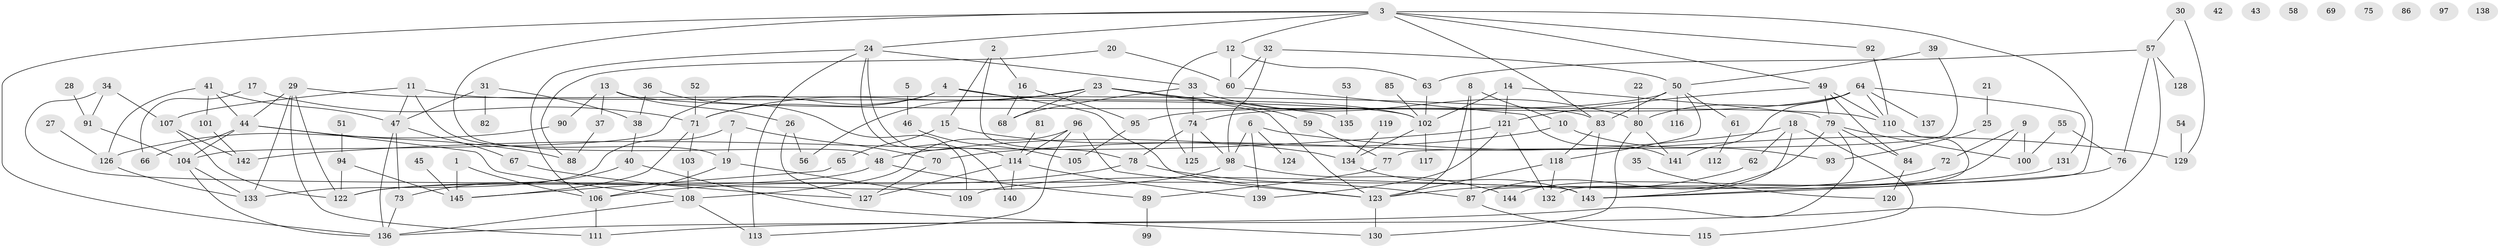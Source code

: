 // Generated by graph-tools (version 1.1) at 2025/33/03/09/25 02:33:48]
// undirected, 145 vertices, 216 edges
graph export_dot {
graph [start="1"]
  node [color=gray90,style=filled];
  1;
  2;
  3;
  4;
  5;
  6;
  7;
  8;
  9;
  10;
  11;
  12;
  13;
  14;
  15;
  16;
  17;
  18;
  19;
  20;
  21;
  22;
  23;
  24;
  25;
  26;
  27;
  28;
  29;
  30;
  31;
  32;
  33;
  34;
  35;
  36;
  37;
  38;
  39;
  40;
  41;
  42;
  43;
  44;
  45;
  46;
  47;
  48;
  49;
  50;
  51;
  52;
  53;
  54;
  55;
  56;
  57;
  58;
  59;
  60;
  61;
  62;
  63;
  64;
  65;
  66;
  67;
  68;
  69;
  70;
  71;
  72;
  73;
  74;
  75;
  76;
  77;
  78;
  79;
  80;
  81;
  82;
  83;
  84;
  85;
  86;
  87;
  88;
  89;
  90;
  91;
  92;
  93;
  94;
  95;
  96;
  97;
  98;
  99;
  100;
  101;
  102;
  103;
  104;
  105;
  106;
  107;
  108;
  109;
  110;
  111;
  112;
  113;
  114;
  115;
  116;
  117;
  118;
  119;
  120;
  121;
  122;
  123;
  124;
  125;
  126;
  127;
  128;
  129;
  130;
  131;
  132;
  133;
  134;
  135;
  136;
  137;
  138;
  139;
  140;
  141;
  142;
  143;
  144;
  145;
  1 -- 106;
  1 -- 145;
  2 -- 15;
  2 -- 16;
  2 -- 78;
  3 -- 12;
  3 -- 24;
  3 -- 48;
  3 -- 49;
  3 -- 83;
  3 -- 87;
  3 -- 92;
  3 -- 136;
  4 -- 71;
  4 -- 102;
  4 -- 104;
  4 -- 123;
  5 -- 46;
  6 -- 98;
  6 -- 124;
  6 -- 129;
  6 -- 139;
  7 -- 19;
  7 -- 70;
  7 -- 133;
  8 -- 10;
  8 -- 87;
  8 -- 123;
  9 -- 72;
  9 -- 100;
  9 -- 144;
  10 -- 48;
  10 -- 93;
  11 -- 19;
  11 -- 47;
  11 -- 102;
  11 -- 107;
  12 -- 60;
  12 -- 63;
  12 -- 125;
  13 -- 26;
  13 -- 37;
  13 -- 90;
  13 -- 110;
  14 -- 79;
  14 -- 102;
  14 -- 121;
  15 -- 65;
  15 -- 134;
  16 -- 68;
  16 -- 95;
  17 -- 66;
  17 -- 71;
  18 -- 62;
  18 -- 70;
  18 -- 115;
  18 -- 143;
  19 -- 106;
  19 -- 109;
  20 -- 60;
  20 -- 88;
  21 -- 25;
  22 -- 80;
  23 -- 56;
  23 -- 59;
  23 -- 68;
  23 -- 71;
  23 -- 123;
  23 -- 135;
  24 -- 33;
  24 -- 106;
  24 -- 113;
  24 -- 114;
  24 -- 140;
  25 -- 93;
  26 -- 56;
  26 -- 127;
  27 -- 126;
  28 -- 91;
  29 -- 44;
  29 -- 83;
  29 -- 111;
  29 -- 122;
  29 -- 133;
  30 -- 57;
  30 -- 129;
  31 -- 38;
  31 -- 47;
  31 -- 82;
  32 -- 50;
  32 -- 60;
  32 -- 98;
  33 -- 68;
  33 -- 74;
  33 -- 80;
  34 -- 91;
  34 -- 107;
  34 -- 143;
  35 -- 120;
  36 -- 38;
  36 -- 109;
  37 -- 88;
  38 -- 40;
  39 -- 50;
  39 -- 77;
  40 -- 73;
  40 -- 130;
  41 -- 44;
  41 -- 47;
  41 -- 101;
  41 -- 126;
  44 -- 66;
  44 -- 88;
  44 -- 104;
  44 -- 108;
  45 -- 145;
  46 -- 105;
  47 -- 67;
  47 -- 73;
  47 -- 136;
  48 -- 89;
  48 -- 122;
  49 -- 79;
  49 -- 84;
  49 -- 110;
  49 -- 121;
  50 -- 61;
  50 -- 83;
  50 -- 95;
  50 -- 116;
  50 -- 118;
  51 -- 94;
  52 -- 71;
  53 -- 135;
  54 -- 129;
  55 -- 76;
  55 -- 100;
  57 -- 63;
  57 -- 76;
  57 -- 111;
  57 -- 128;
  59 -- 77;
  60 -- 141;
  61 -- 112;
  62 -- 123;
  63 -- 102;
  64 -- 74;
  64 -- 80;
  64 -- 110;
  64 -- 131;
  64 -- 137;
  64 -- 141;
  65 -- 145;
  67 -- 127;
  70 -- 127;
  71 -- 103;
  71 -- 145;
  72 -- 109;
  73 -- 136;
  74 -- 78;
  74 -- 98;
  74 -- 125;
  76 -- 143;
  77 -- 89;
  78 -- 87;
  78 -- 106;
  79 -- 84;
  79 -- 87;
  79 -- 100;
  79 -- 136;
  80 -- 130;
  80 -- 141;
  81 -- 114;
  83 -- 118;
  83 -- 143;
  84 -- 120;
  85 -- 102;
  87 -- 115;
  89 -- 99;
  90 -- 126;
  91 -- 104;
  92 -- 110;
  94 -- 122;
  94 -- 145;
  95 -- 105;
  96 -- 108;
  96 -- 113;
  96 -- 114;
  96 -- 123;
  98 -- 122;
  98 -- 144;
  101 -- 142;
  102 -- 117;
  102 -- 134;
  103 -- 108;
  104 -- 133;
  104 -- 136;
  106 -- 111;
  107 -- 122;
  107 -- 142;
  108 -- 113;
  108 -- 136;
  110 -- 132;
  114 -- 127;
  114 -- 139;
  114 -- 140;
  118 -- 123;
  118 -- 132;
  119 -- 134;
  121 -- 132;
  121 -- 139;
  121 -- 142;
  123 -- 130;
  126 -- 133;
  131 -- 143;
  134 -- 143;
}
